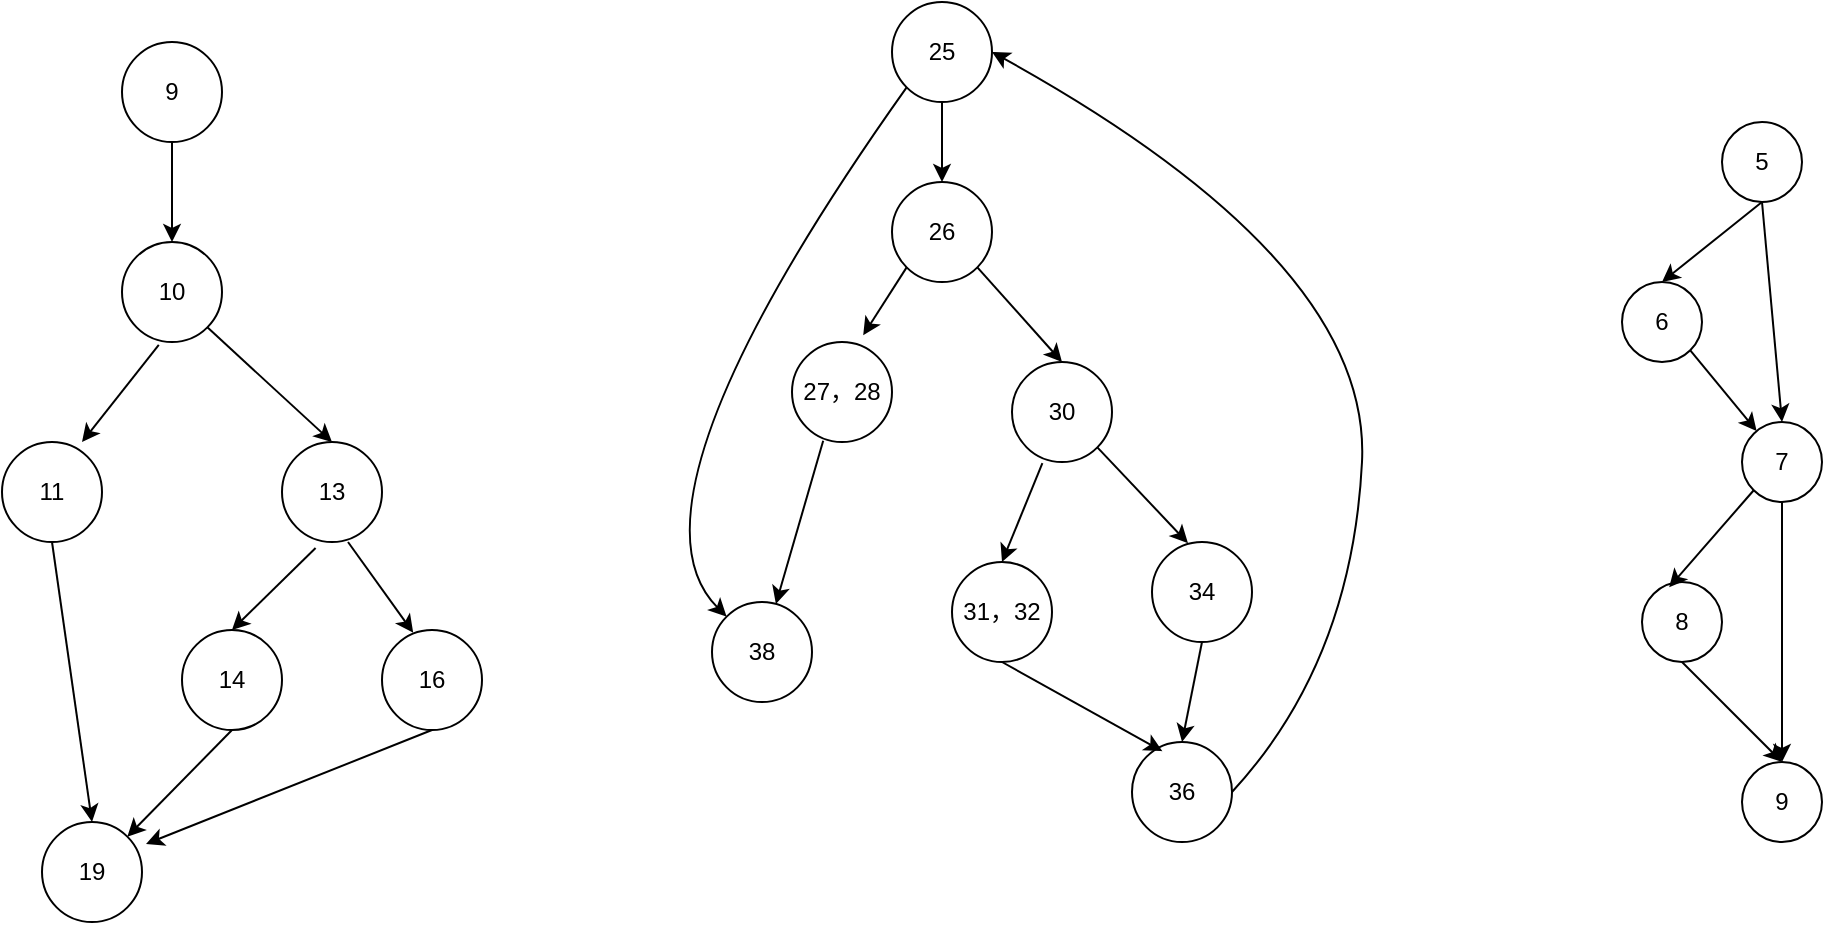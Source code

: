<mxfile version="24.2.3" type="github">
  <diagram id="6a731a19-8d31-9384-78a2-239565b7b9f0" name="Page-1">
    <mxGraphModel dx="1290" dy="541" grid="1" gridSize="10" guides="1" tooltips="1" connect="1" arrows="1" fold="1" page="1" pageScale="1" pageWidth="1169" pageHeight="827" background="none" math="0" shadow="0">
      <root>
        <mxCell id="0" />
        <mxCell id="1" parent="0" />
        <mxCell id="ZEwApvpqsEBFfj1AW_El-66" style="edgeStyle=orthogonalEdgeStyle;rounded=0;orthogonalLoop=1;jettySize=auto;html=1;exitX=0.5;exitY=1;exitDx=0;exitDy=0;" parent="1" source="ZEwApvpqsEBFfj1AW_El-55" target="ZEwApvpqsEBFfj1AW_El-59" edge="1">
          <mxGeometry relative="1" as="geometry" />
        </mxCell>
        <mxCell id="ZEwApvpqsEBFfj1AW_El-55" value="9" style="ellipse;whiteSpace=wrap;html=1;aspect=fixed;" parent="1" vertex="1">
          <mxGeometry x="150" y="110" width="50" height="50" as="geometry" />
        </mxCell>
        <mxCell id="ZEwApvpqsEBFfj1AW_El-59" value="10" style="ellipse;whiteSpace=wrap;html=1;aspect=fixed;" parent="1" vertex="1">
          <mxGeometry x="150" y="210" width="50" height="50" as="geometry" />
        </mxCell>
        <mxCell id="ZEwApvpqsEBFfj1AW_El-60" value="13" style="ellipse;whiteSpace=wrap;html=1;aspect=fixed;" parent="1" vertex="1">
          <mxGeometry x="230" y="310" width="50" height="50" as="geometry" />
        </mxCell>
        <mxCell id="ZEwApvpqsEBFfj1AW_El-61" value="11" style="ellipse;whiteSpace=wrap;html=1;aspect=fixed;" parent="1" vertex="1">
          <mxGeometry x="90" y="310" width="50" height="50" as="geometry" />
        </mxCell>
        <mxCell id="ZEwApvpqsEBFfj1AW_El-62" value="19" style="ellipse;whiteSpace=wrap;html=1;aspect=fixed;" parent="1" vertex="1">
          <mxGeometry x="110" y="500" width="50" height="50" as="geometry" />
        </mxCell>
        <mxCell id="ZEwApvpqsEBFfj1AW_El-63" value="16" style="ellipse;whiteSpace=wrap;html=1;aspect=fixed;" parent="1" vertex="1">
          <mxGeometry x="280" y="404" width="50" height="50" as="geometry" />
        </mxCell>
        <mxCell id="ZEwApvpqsEBFfj1AW_El-64" value="14" style="ellipse;whiteSpace=wrap;html=1;aspect=fixed;" parent="1" vertex="1">
          <mxGeometry x="180" y="404" width="50" height="50" as="geometry" />
        </mxCell>
        <mxCell id="ZEwApvpqsEBFfj1AW_El-65" value="" style="endArrow=classic;html=1;rounded=0;entryX=0.8;entryY=0;entryDx=0;entryDy=0;entryPerimeter=0;exitX=0.368;exitY=1.028;exitDx=0;exitDy=0;exitPerimeter=0;" parent="1" source="ZEwApvpqsEBFfj1AW_El-59" target="ZEwApvpqsEBFfj1AW_El-61" edge="1">
          <mxGeometry width="50" height="50" relative="1" as="geometry">
            <mxPoint x="300" y="360" as="sourcePoint" />
            <mxPoint x="350" y="310" as="targetPoint" />
          </mxGeometry>
        </mxCell>
        <mxCell id="ZEwApvpqsEBFfj1AW_El-69" value="" style="endArrow=classic;html=1;rounded=0;exitX=1;exitY=1;exitDx=0;exitDy=0;entryX=0.5;entryY=0;entryDx=0;entryDy=0;" parent="1" source="ZEwApvpqsEBFfj1AW_El-59" target="ZEwApvpqsEBFfj1AW_El-60" edge="1">
          <mxGeometry width="50" height="50" relative="1" as="geometry">
            <mxPoint x="210" y="310" as="sourcePoint" />
            <mxPoint x="260" y="260" as="targetPoint" />
          </mxGeometry>
        </mxCell>
        <mxCell id="ZEwApvpqsEBFfj1AW_El-70" value="" style="endArrow=classic;html=1;rounded=0;exitX=1;exitY=1;exitDx=0;exitDy=0;entryX=0.312;entryY=0.028;entryDx=0;entryDy=0;entryPerimeter=0;" parent="1" target="ZEwApvpqsEBFfj1AW_El-63" edge="1">
          <mxGeometry width="50" height="50" relative="1" as="geometry">
            <mxPoint x="263" y="360" as="sourcePoint" />
            <mxPoint x="325" y="417" as="targetPoint" />
          </mxGeometry>
        </mxCell>
        <mxCell id="ZEwApvpqsEBFfj1AW_El-71" value="" style="endArrow=classic;html=1;rounded=0;entryX=0.5;entryY=0;entryDx=0;entryDy=0;exitX=0.336;exitY=1.06;exitDx=0;exitDy=0;exitPerimeter=0;" parent="1" source="ZEwApvpqsEBFfj1AW_El-60" target="ZEwApvpqsEBFfj1AW_El-64" edge="1">
          <mxGeometry width="50" height="50" relative="1" as="geometry">
            <mxPoint x="-30" y="490" as="sourcePoint" />
            <mxPoint x="20" y="440" as="targetPoint" />
          </mxGeometry>
        </mxCell>
        <mxCell id="ZEwApvpqsEBFfj1AW_El-72" value="" style="endArrow=classic;html=1;rounded=0;entryX=0.5;entryY=0;entryDx=0;entryDy=0;exitX=0.5;exitY=1;exitDx=0;exitDy=0;" parent="1" source="ZEwApvpqsEBFfj1AW_El-61" target="ZEwApvpqsEBFfj1AW_El-62" edge="1">
          <mxGeometry width="50" height="50" relative="1" as="geometry">
            <mxPoint x="50" y="470" as="sourcePoint" />
            <mxPoint x="100" y="420" as="targetPoint" />
          </mxGeometry>
        </mxCell>
        <mxCell id="ZEwApvpqsEBFfj1AW_El-73" value="" style="endArrow=classic;html=1;rounded=0;exitX=0.5;exitY=1;exitDx=0;exitDy=0;entryX=1;entryY=0;entryDx=0;entryDy=0;" parent="1" source="ZEwApvpqsEBFfj1AW_El-64" target="ZEwApvpqsEBFfj1AW_El-62" edge="1">
          <mxGeometry width="50" height="50" relative="1" as="geometry">
            <mxPoint x="230" y="540" as="sourcePoint" />
            <mxPoint x="280" y="490" as="targetPoint" />
          </mxGeometry>
        </mxCell>
        <mxCell id="ZEwApvpqsEBFfj1AW_El-74" value="" style="endArrow=classic;html=1;rounded=0;exitX=0.5;exitY=1;exitDx=0;exitDy=0;entryX=1.04;entryY=0.22;entryDx=0;entryDy=0;entryPerimeter=0;" parent="1" source="ZEwApvpqsEBFfj1AW_El-63" target="ZEwApvpqsEBFfj1AW_El-62" edge="1">
          <mxGeometry width="50" height="50" relative="1" as="geometry">
            <mxPoint x="270" y="520" as="sourcePoint" />
            <mxPoint x="320" y="470" as="targetPoint" />
          </mxGeometry>
        </mxCell>
        <mxCell id="ZEwApvpqsEBFfj1AW_El-76" value="26" style="ellipse;whiteSpace=wrap;html=1;aspect=fixed;" parent="1" vertex="1">
          <mxGeometry x="535" y="180" width="50" height="50" as="geometry" />
        </mxCell>
        <mxCell id="ZEwApvpqsEBFfj1AW_El-78" value="27，28" style="ellipse;whiteSpace=wrap;html=1;aspect=fixed;" parent="1" vertex="1">
          <mxGeometry x="485" y="260" width="50" height="50" as="geometry" />
        </mxCell>
        <mxCell id="ZEwApvpqsEBFfj1AW_El-79" value="25" style="ellipse;whiteSpace=wrap;html=1;aspect=fixed;" parent="1" vertex="1">
          <mxGeometry x="535" y="90" width="50" height="50" as="geometry" />
        </mxCell>
        <mxCell id="ZEwApvpqsEBFfj1AW_El-80" value="30" style="ellipse;whiteSpace=wrap;html=1;aspect=fixed;" parent="1" vertex="1">
          <mxGeometry x="595" y="270" width="50" height="50" as="geometry" />
        </mxCell>
        <mxCell id="ZEwApvpqsEBFfj1AW_El-81" value="34" style="ellipse;whiteSpace=wrap;html=1;aspect=fixed;" parent="1" vertex="1">
          <mxGeometry x="665" y="360" width="50" height="50" as="geometry" />
        </mxCell>
        <mxCell id="ZEwApvpqsEBFfj1AW_El-83" value="31，32" style="ellipse;whiteSpace=wrap;html=1;aspect=fixed;" parent="1" vertex="1">
          <mxGeometry x="565" y="370" width="50" height="50" as="geometry" />
        </mxCell>
        <mxCell id="ZEwApvpqsEBFfj1AW_El-84" value="36" style="ellipse;whiteSpace=wrap;html=1;aspect=fixed;" parent="1" vertex="1">
          <mxGeometry x="655" y="460" width="50" height="50" as="geometry" />
        </mxCell>
        <mxCell id="ZEwApvpqsEBFfj1AW_El-85" value="38" style="ellipse;whiteSpace=wrap;html=1;aspect=fixed;" parent="1" vertex="1">
          <mxGeometry x="445" y="390" width="50" height="50" as="geometry" />
        </mxCell>
        <mxCell id="ZEwApvpqsEBFfj1AW_El-86" value="" style="endArrow=classic;html=1;rounded=0;entryX=0.5;entryY=0;entryDx=0;entryDy=0;exitX=0.5;exitY=1;exitDx=0;exitDy=0;" parent="1" source="ZEwApvpqsEBFfj1AW_El-79" target="ZEwApvpqsEBFfj1AW_El-76" edge="1">
          <mxGeometry width="50" height="50" relative="1" as="geometry">
            <mxPoint x="605" y="380" as="sourcePoint" />
            <mxPoint x="655" y="330" as="targetPoint" />
          </mxGeometry>
        </mxCell>
        <mxCell id="ZEwApvpqsEBFfj1AW_El-87" value="" style="endArrow=classic;html=1;rounded=0;entryX=0.712;entryY=-0.068;entryDx=0;entryDy=0;entryPerimeter=0;exitX=0;exitY=1;exitDx=0;exitDy=0;" parent="1" source="ZEwApvpqsEBFfj1AW_El-76" target="ZEwApvpqsEBFfj1AW_El-78" edge="1">
          <mxGeometry width="50" height="50" relative="1" as="geometry">
            <mxPoint x="445" y="250" as="sourcePoint" />
            <mxPoint x="495" y="200" as="targetPoint" />
          </mxGeometry>
        </mxCell>
        <mxCell id="ZEwApvpqsEBFfj1AW_El-88" value="" style="endArrow=classic;html=1;rounded=0;exitX=1;exitY=1;exitDx=0;exitDy=0;entryX=0.5;entryY=0;entryDx=0;entryDy=0;" parent="1" source="ZEwApvpqsEBFfj1AW_El-76" target="ZEwApvpqsEBFfj1AW_El-80" edge="1">
          <mxGeometry width="50" height="50" relative="1" as="geometry">
            <mxPoint x="585" y="310" as="sourcePoint" />
            <mxPoint x="635" y="260" as="targetPoint" />
          </mxGeometry>
        </mxCell>
        <mxCell id="ZEwApvpqsEBFfj1AW_El-89" value="" style="endArrow=classic;html=1;rounded=0;exitX=0.312;exitY=0.988;exitDx=0;exitDy=0;exitPerimeter=0;" parent="1" source="ZEwApvpqsEBFfj1AW_El-78" target="ZEwApvpqsEBFfj1AW_El-85" edge="1">
          <mxGeometry width="50" height="50" relative="1" as="geometry">
            <mxPoint x="365" y="400" as="sourcePoint" />
            <mxPoint x="473.4" y="363.8" as="targetPoint" />
          </mxGeometry>
        </mxCell>
        <mxCell id="ZEwApvpqsEBFfj1AW_El-91" value="" style="endArrow=classic;html=1;rounded=0;entryX=0.5;entryY=0;entryDx=0;entryDy=0;exitX=0.304;exitY=1.012;exitDx=0;exitDy=0;exitPerimeter=0;" parent="1" source="ZEwApvpqsEBFfj1AW_El-80" target="ZEwApvpqsEBFfj1AW_El-83" edge="1">
          <mxGeometry width="50" height="50" relative="1" as="geometry">
            <mxPoint x="535" y="380" as="sourcePoint" />
            <mxPoint x="585" y="330" as="targetPoint" />
          </mxGeometry>
        </mxCell>
        <mxCell id="ZEwApvpqsEBFfj1AW_El-92" value="" style="endArrow=classic;html=1;rounded=0;exitX=1;exitY=1;exitDx=0;exitDy=0;entryX=0.36;entryY=0.012;entryDx=0;entryDy=0;entryPerimeter=0;" parent="1" source="ZEwApvpqsEBFfj1AW_El-80" target="ZEwApvpqsEBFfj1AW_El-81" edge="1">
          <mxGeometry width="50" height="50" relative="1" as="geometry">
            <mxPoint x="655" y="360" as="sourcePoint" />
            <mxPoint x="705" y="310" as="targetPoint" />
          </mxGeometry>
        </mxCell>
        <mxCell id="ZEwApvpqsEBFfj1AW_El-93" value="" style="endArrow=classic;html=1;rounded=0;exitX=0.5;exitY=1;exitDx=0;exitDy=0;entryX=0.304;entryY=0.092;entryDx=0;entryDy=0;entryPerimeter=0;" parent="1" source="ZEwApvpqsEBFfj1AW_El-83" target="ZEwApvpqsEBFfj1AW_El-84" edge="1">
          <mxGeometry width="50" height="50" relative="1" as="geometry">
            <mxPoint x="615" y="480" as="sourcePoint" />
            <mxPoint x="665" y="430" as="targetPoint" />
          </mxGeometry>
        </mxCell>
        <mxCell id="ZEwApvpqsEBFfj1AW_El-94" value="" style="endArrow=classic;html=1;rounded=0;exitX=0.5;exitY=1;exitDx=0;exitDy=0;entryX=0.5;entryY=0;entryDx=0;entryDy=0;" parent="1" source="ZEwApvpqsEBFfj1AW_El-81" target="ZEwApvpqsEBFfj1AW_El-84" edge="1">
          <mxGeometry width="50" height="50" relative="1" as="geometry">
            <mxPoint x="715" y="435" as="sourcePoint" />
            <mxPoint x="785.711" y="385" as="targetPoint" />
          </mxGeometry>
        </mxCell>
        <mxCell id="ZEwApvpqsEBFfj1AW_El-95" value="" style="curved=1;endArrow=classic;html=1;rounded=0;entryX=1;entryY=0.5;entryDx=0;entryDy=0;exitX=1;exitY=0.5;exitDx=0;exitDy=0;" parent="1" source="ZEwApvpqsEBFfj1AW_El-84" target="ZEwApvpqsEBFfj1AW_El-79" edge="1">
          <mxGeometry width="50" height="50" relative="1" as="geometry">
            <mxPoint x="765" y="470" as="sourcePoint" />
            <mxPoint x="815" y="420" as="targetPoint" />
            <Array as="points">
              <mxPoint x="765" y="420" />
              <mxPoint x="775" y="220" />
            </Array>
          </mxGeometry>
        </mxCell>
        <mxCell id="ZEwApvpqsEBFfj1AW_El-96" value="" style="curved=1;endArrow=classic;html=1;rounded=0;entryX=0;entryY=0;entryDx=0;entryDy=0;exitX=0;exitY=1;exitDx=0;exitDy=0;" parent="1" source="ZEwApvpqsEBFfj1AW_El-79" target="ZEwApvpqsEBFfj1AW_El-85" edge="1">
          <mxGeometry width="50" height="50" relative="1" as="geometry">
            <mxPoint x="335" y="280" as="sourcePoint" />
            <mxPoint x="385" y="230" as="targetPoint" />
            <Array as="points">
              <mxPoint x="395" y="340" />
            </Array>
          </mxGeometry>
        </mxCell>
        <mxCell id="rlNNnbd2SwM_ZmUKdxZy-2" value="7" style="ellipse;whiteSpace=wrap;html=1;aspect=fixed;" vertex="1" parent="1">
          <mxGeometry x="960" y="300" width="40" height="40" as="geometry" />
        </mxCell>
        <mxCell id="rlNNnbd2SwM_ZmUKdxZy-3" value="8" style="ellipse;whiteSpace=wrap;html=1;aspect=fixed;" vertex="1" parent="1">
          <mxGeometry x="910" y="380" width="40" height="40" as="geometry" />
        </mxCell>
        <mxCell id="rlNNnbd2SwM_ZmUKdxZy-4" value="6" style="ellipse;whiteSpace=wrap;html=1;aspect=fixed;" vertex="1" parent="1">
          <mxGeometry x="900" y="230" width="40" height="40" as="geometry" />
        </mxCell>
        <mxCell id="rlNNnbd2SwM_ZmUKdxZy-5" value="5" style="ellipse;whiteSpace=wrap;html=1;aspect=fixed;" vertex="1" parent="1">
          <mxGeometry x="950" y="150" width="40" height="40" as="geometry" />
        </mxCell>
        <mxCell id="rlNNnbd2SwM_ZmUKdxZy-6" value="9" style="ellipse;whiteSpace=wrap;html=1;aspect=fixed;" vertex="1" parent="1">
          <mxGeometry x="960" y="470" width="40" height="40" as="geometry" />
        </mxCell>
        <mxCell id="rlNNnbd2SwM_ZmUKdxZy-7" value="" style="endArrow=classic;html=1;rounded=0;exitX=1;exitY=1;exitDx=0;exitDy=0;" edge="1" parent="1" source="rlNNnbd2SwM_ZmUKdxZy-4" target="rlNNnbd2SwM_ZmUKdxZy-2">
          <mxGeometry width="50" height="50" relative="1" as="geometry">
            <mxPoint x="860" y="130" as="sourcePoint" />
            <mxPoint x="910" y="80" as="targetPoint" />
          </mxGeometry>
        </mxCell>
        <mxCell id="rlNNnbd2SwM_ZmUKdxZy-9" value="" style="endArrow=classic;html=1;rounded=0;exitX=0.5;exitY=1;exitDx=0;exitDy=0;entryX=0.5;entryY=0;entryDx=0;entryDy=0;" edge="1" parent="1" source="rlNNnbd2SwM_ZmUKdxZy-2" target="rlNNnbd2SwM_ZmUKdxZy-6">
          <mxGeometry width="50" height="50" relative="1" as="geometry">
            <mxPoint x="1030" y="370" as="sourcePoint" />
            <mxPoint x="1080" y="320" as="targetPoint" />
          </mxGeometry>
        </mxCell>
        <mxCell id="rlNNnbd2SwM_ZmUKdxZy-10" value="" style="endArrow=classic;html=1;rounded=0;entryX=0.34;entryY=0.065;entryDx=0;entryDy=0;entryPerimeter=0;exitX=0;exitY=1;exitDx=0;exitDy=0;" edge="1" parent="1" source="rlNNnbd2SwM_ZmUKdxZy-2" target="rlNNnbd2SwM_ZmUKdxZy-3">
          <mxGeometry width="50" height="50" relative="1" as="geometry">
            <mxPoint x="850" y="370" as="sourcePoint" />
            <mxPoint x="900" y="320" as="targetPoint" />
          </mxGeometry>
        </mxCell>
        <mxCell id="rlNNnbd2SwM_ZmUKdxZy-11" value="" style="endArrow=classic;html=1;rounded=0;entryX=0.5;entryY=0;entryDx=0;entryDy=0;" edge="1" parent="1" target="rlNNnbd2SwM_ZmUKdxZy-2">
          <mxGeometry width="50" height="50" relative="1" as="geometry">
            <mxPoint x="970" y="190" as="sourcePoint" />
            <mxPoint x="1060" y="190" as="targetPoint" />
          </mxGeometry>
        </mxCell>
        <mxCell id="rlNNnbd2SwM_ZmUKdxZy-12" value="" style="endArrow=classic;html=1;rounded=0;entryX=0.5;entryY=0;entryDx=0;entryDy=0;exitX=0.5;exitY=1;exitDx=0;exitDy=0;" edge="1" parent="1" source="rlNNnbd2SwM_ZmUKdxZy-5" target="rlNNnbd2SwM_ZmUKdxZy-4">
          <mxGeometry width="50" height="50" relative="1" as="geometry">
            <mxPoint x="880" y="220" as="sourcePoint" />
            <mxPoint x="930" y="170" as="targetPoint" />
          </mxGeometry>
        </mxCell>
        <mxCell id="rlNNnbd2SwM_ZmUKdxZy-14" value="" style="endArrow=classic;html=1;rounded=0;entryX=0.5;entryY=0;entryDx=0;entryDy=0;exitX=0.5;exitY=1;exitDx=0;exitDy=0;" edge="1" parent="1" source="rlNNnbd2SwM_ZmUKdxZy-3" target="rlNNnbd2SwM_ZmUKdxZy-6">
          <mxGeometry width="50" height="50" relative="1" as="geometry">
            <mxPoint x="920" y="190" as="sourcePoint" />
            <mxPoint x="970" y="140" as="targetPoint" />
          </mxGeometry>
        </mxCell>
      </root>
    </mxGraphModel>
  </diagram>
</mxfile>
